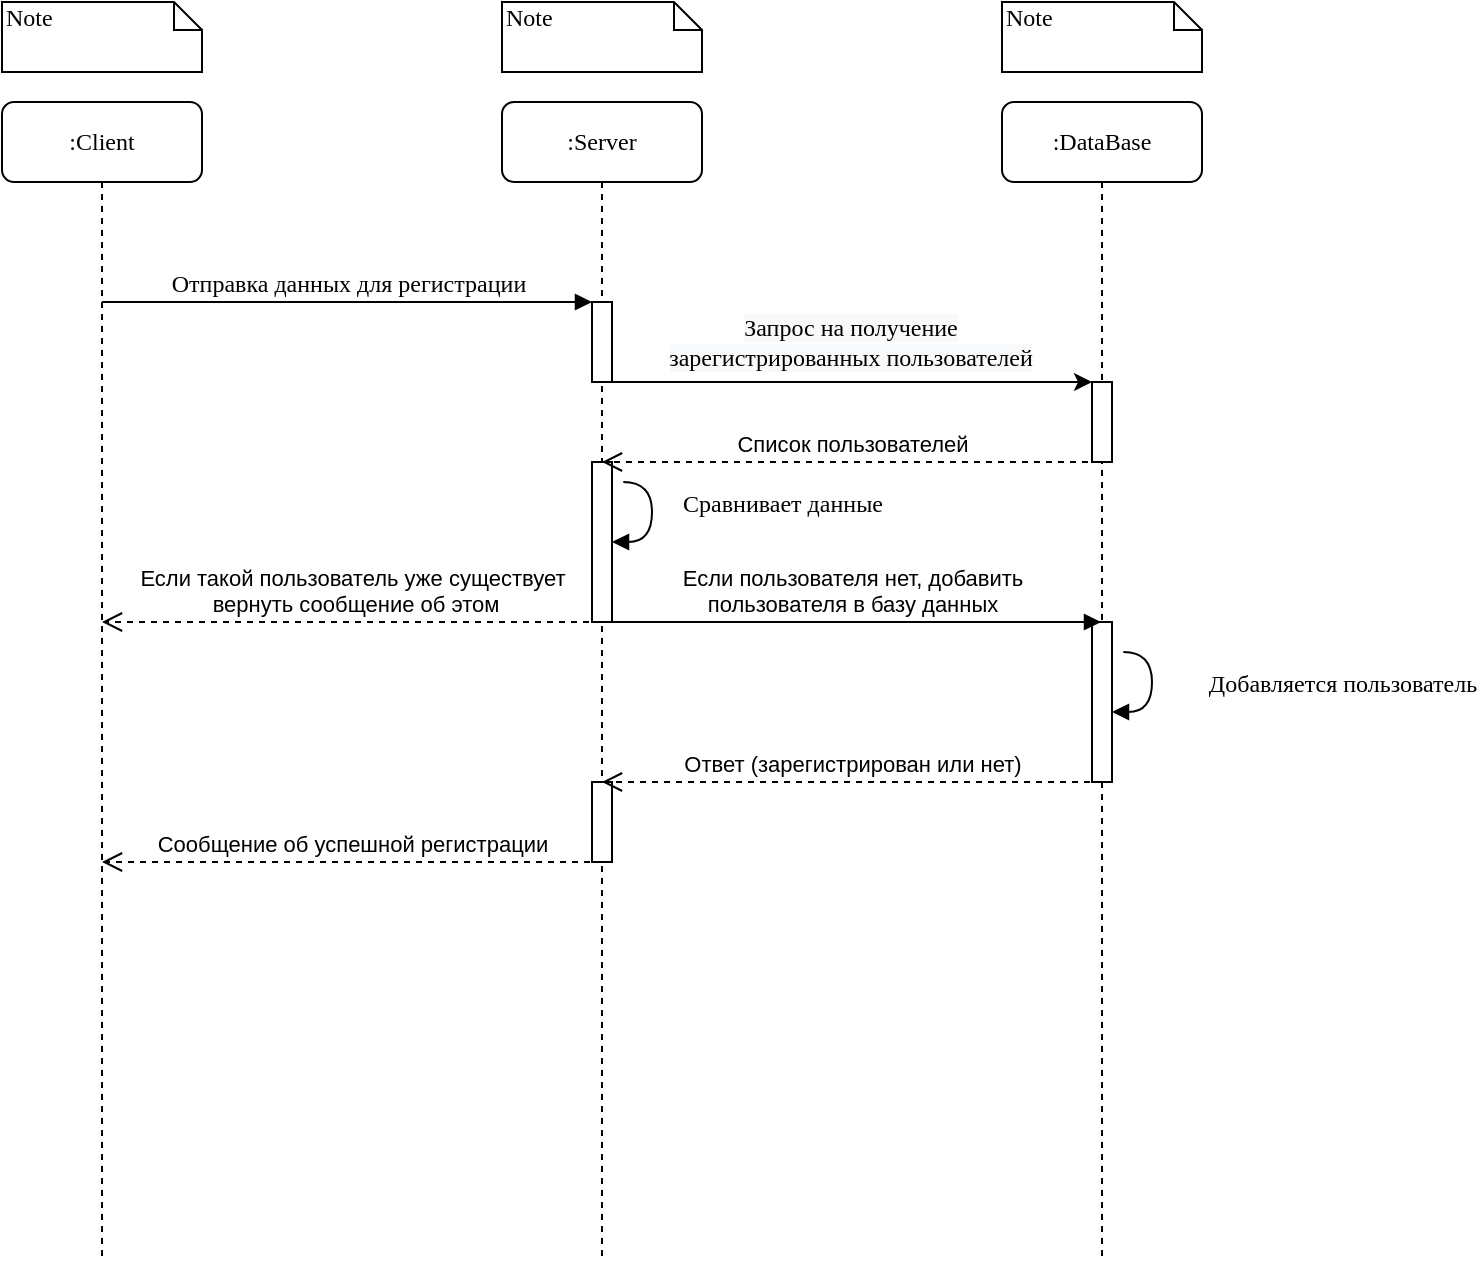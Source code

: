<mxfile version="15.4.3" type="device"><diagram name="Page-1" id="13e1069c-82ec-6db2-03f1-153e76fe0fe0"><mxGraphModel dx="868" dy="403" grid="1" gridSize="10" guides="1" tooltips="1" connect="1" arrows="1" fold="1" page="1" pageScale="1" pageWidth="1100" pageHeight="850" background="none" math="0" shadow="0"><root><mxCell id="0"/><mxCell id="1" parent="0"/><mxCell id="7baba1c4bc27f4b0-2" value=":Server" style="shape=umlLifeline;perimeter=lifelinePerimeter;whiteSpace=wrap;html=1;container=1;collapsible=0;recursiveResize=0;outlineConnect=0;rounded=1;shadow=0;comic=0;labelBackgroundColor=none;strokeWidth=1;fontFamily=Verdana;fontSize=12;align=center;" parent="1" vertex="1"><mxGeometry x="350" y="80" width="100" height="580" as="geometry"/></mxCell><mxCell id="7baba1c4bc27f4b0-10" value="" style="html=1;points=[];perimeter=orthogonalPerimeter;rounded=0;shadow=0;comic=0;labelBackgroundColor=none;strokeWidth=1;fontFamily=Verdana;fontSize=12;align=center;" parent="7baba1c4bc27f4b0-2" vertex="1"><mxGeometry x="45" y="100" width="10" height="40" as="geometry"/></mxCell><mxCell id="jHBB45GBEKPINTRv6CtI-6" value="" style="html=1;points=[];perimeter=orthogonalPerimeter;rounded=0;shadow=0;comic=0;labelBackgroundColor=none;strokeWidth=1;fontFamily=Verdana;fontSize=12;align=center;" vertex="1" parent="7baba1c4bc27f4b0-2"><mxGeometry x="45" y="180" width="10" height="80" as="geometry"/></mxCell><mxCell id="jHBB45GBEKPINTRv6CtI-11" value="" style="html=1;points=[];perimeter=orthogonalPerimeter;rounded=0;shadow=0;comic=0;labelBackgroundColor=none;strokeWidth=1;fontFamily=Verdana;fontSize=12;align=center;" vertex="1" parent="7baba1c4bc27f4b0-2"><mxGeometry x="45" y="340" width="10" height="40" as="geometry"/></mxCell><mxCell id="jHBB45GBEKPINTRv6CtI-12" value="Сообщение об успешной регистрации" style="html=1;verticalAlign=bottom;endArrow=open;dashed=1;endSize=8;rounded=0;edgeStyle=orthogonalEdgeStyle;" edge="1" parent="7baba1c4bc27f4b0-2"><mxGeometry relative="1" as="geometry"><mxPoint x="50" y="380" as="sourcePoint"/><mxPoint x="-200" y="380" as="targetPoint"/><Array as="points"><mxPoint x="-109.5" y="380"/><mxPoint x="-109.5" y="380"/></Array></mxGeometry></mxCell><mxCell id="jHBB45GBEKPINTRv6CtI-14" value="Сравнивает данные" style="html=1;verticalAlign=bottom;endArrow=block;labelBackgroundColor=none;fontFamily=Verdana;fontSize=12;elbow=vertical;edgeStyle=orthogonalEdgeStyle;curved=1;exitX=1.066;exitY=0.713;exitPerimeter=0;" edge="1" parent="7baba1c4bc27f4b0-2"><mxGeometry x="0.068" y="65" relative="1" as="geometry"><mxPoint x="60.66" y="190.01" as="sourcePoint"/><mxPoint x="55" y="220" as="targetPoint"/><Array as="points"><mxPoint x="75" y="190"/><mxPoint x="75" y="220"/><mxPoint x="55" y="220"/></Array><mxPoint as="offset"/></mxGeometry></mxCell><mxCell id="7baba1c4bc27f4b0-3" value=":DataBase" style="shape=umlLifeline;perimeter=lifelinePerimeter;whiteSpace=wrap;html=1;container=1;collapsible=0;recursiveResize=0;outlineConnect=0;rounded=1;shadow=0;comic=0;labelBackgroundColor=none;strokeWidth=1;fontFamily=Verdana;fontSize=12;align=center;" parent="1" vertex="1"><mxGeometry x="600" y="80" width="100" height="580" as="geometry"/></mxCell><mxCell id="7baba1c4bc27f4b0-13" value="" style="html=1;points=[];perimeter=orthogonalPerimeter;rounded=0;shadow=0;comic=0;labelBackgroundColor=none;strokeWidth=1;fontFamily=Verdana;fontSize=12;align=center;" parent="7baba1c4bc27f4b0-3" vertex="1"><mxGeometry x="45" y="140" width="10" height="40" as="geometry"/></mxCell><mxCell id="jHBB45GBEKPINTRv6CtI-9" value="" style="html=1;points=[];perimeter=orthogonalPerimeter;rounded=0;shadow=0;comic=0;labelBackgroundColor=none;strokeWidth=1;fontFamily=Verdana;fontSize=12;align=center;" vertex="1" parent="7baba1c4bc27f4b0-3"><mxGeometry x="45" y="260" width="10" height="80" as="geometry"/></mxCell><mxCell id="jHBB45GBEKPINTRv6CtI-13" value="Добавляется пользователь" style="html=1;verticalAlign=bottom;endArrow=block;labelBackgroundColor=none;fontFamily=Verdana;fontSize=12;elbow=vertical;edgeStyle=orthogonalEdgeStyle;curved=1;exitX=1.066;exitY=0.713;exitPerimeter=0;" edge="1" parent="7baba1c4bc27f4b0-3"><mxGeometry x="0.223" y="95" relative="1" as="geometry"><mxPoint x="60.66" y="275.01" as="sourcePoint"/><mxPoint x="55" y="305" as="targetPoint"/><Array as="points"><mxPoint x="75" y="275"/><mxPoint x="75" y="305"/><mxPoint x="55" y="305"/></Array><mxPoint as="offset"/></mxGeometry></mxCell><mxCell id="7baba1c4bc27f4b0-8" value=":Client" style="shape=umlLifeline;perimeter=lifelinePerimeter;whiteSpace=wrap;html=1;container=1;collapsible=0;recursiveResize=0;outlineConnect=0;rounded=1;shadow=0;comic=0;labelBackgroundColor=none;strokeWidth=1;fontFamily=Verdana;fontSize=12;align=center;" parent="1" vertex="1"><mxGeometry x="100" y="80" width="100" height="580" as="geometry"/></mxCell><mxCell id="7baba1c4bc27f4b0-11" value="Отправка данных для регистрации" style="html=1;verticalAlign=bottom;endArrow=block;entryX=0;entryY=0;labelBackgroundColor=none;fontFamily=Verdana;fontSize=12;edgeStyle=elbowEdgeStyle;elbow=vertical;" parent="1" source="7baba1c4bc27f4b0-8" target="7baba1c4bc27f4b0-10" edge="1"><mxGeometry relative="1" as="geometry"><mxPoint x="220" y="180" as="sourcePoint"/></mxGeometry></mxCell><mxCell id="7baba1c4bc27f4b0-40" value="Note" style="shape=note;whiteSpace=wrap;html=1;size=14;verticalAlign=top;align=left;spacingTop=-6;rounded=0;shadow=0;comic=0;labelBackgroundColor=none;strokeWidth=1;fontFamily=Verdana;fontSize=12" parent="1" vertex="1"><mxGeometry x="100" y="30" width="100" height="35" as="geometry"/></mxCell><mxCell id="7baba1c4bc27f4b0-41" value="Note" style="shape=note;whiteSpace=wrap;html=1;size=14;verticalAlign=top;align=left;spacingTop=-6;rounded=0;shadow=0;comic=0;labelBackgroundColor=none;strokeWidth=1;fontFamily=Verdana;fontSize=12" parent="1" vertex="1"><mxGeometry x="350" y="30" width="100" height="35" as="geometry"/></mxCell><mxCell id="7baba1c4bc27f4b0-42" value="Note" style="shape=note;whiteSpace=wrap;html=1;size=14;verticalAlign=top;align=left;spacingTop=-6;rounded=0;shadow=0;comic=0;labelBackgroundColor=none;strokeWidth=1;fontFamily=Verdana;fontSize=12" parent="1" vertex="1"><mxGeometry x="600" y="30" width="100" height="35" as="geometry"/></mxCell><mxCell id="jHBB45GBEKPINTRv6CtI-3" style="edgeStyle=orthogonalEdgeStyle;rounded=0;orthogonalLoop=1;jettySize=auto;html=1;" edge="1" parent="1" source="7baba1c4bc27f4b0-2" target="7baba1c4bc27f4b0-13"><mxGeometry relative="1" as="geometry"><Array as="points"><mxPoint x="560" y="220"/><mxPoint x="560" y="220"/></Array></mxGeometry></mxCell><mxCell id="jHBB45GBEKPINTRv6CtI-4" value="&lt;font face=&quot;verdana&quot;&gt;&lt;span style=&quot;font-size: 12px ; background-color: rgb(248 , 249 , 250)&quot;&gt;Запрос на получение&lt;br&gt;зарегистрированных пользователей&lt;/span&gt;&lt;/font&gt;" style="edgeLabel;html=1;align=center;verticalAlign=middle;resizable=0;points=[];" vertex="1" connectable="0" parent="jHBB45GBEKPINTRv6CtI-3"><mxGeometry x="-0.222" y="-4" relative="1" as="geometry"><mxPoint x="28" y="-24" as="offset"/></mxGeometry></mxCell><mxCell id="jHBB45GBEKPINTRv6CtI-5" value="Список пользователей" style="html=1;verticalAlign=bottom;endArrow=open;dashed=1;endSize=8;rounded=0;edgeStyle=orthogonalEdgeStyle;exitX=0.4;exitY=1;exitDx=0;exitDy=0;exitPerimeter=0;" edge="1" parent="1" source="7baba1c4bc27f4b0-13" target="7baba1c4bc27f4b0-2"><mxGeometry relative="1" as="geometry"><mxPoint x="390" y="310" as="sourcePoint"/><mxPoint x="310" y="310" as="targetPoint"/><Array as="points"><mxPoint x="560" y="260"/><mxPoint x="560" y="260"/></Array></mxGeometry></mxCell><mxCell id="jHBB45GBEKPINTRv6CtI-7" value="Если такой пользователь уже существует&lt;br&gt;&amp;nbsp;вернуть сообщение об этом" style="html=1;verticalAlign=bottom;endArrow=open;dashed=1;endSize=8;rounded=0;edgeStyle=orthogonalEdgeStyle;" edge="1" parent="1" source="7baba1c4bc27f4b0-2" target="7baba1c4bc27f4b0-8"><mxGeometry relative="1" as="geometry"><mxPoint x="397" y="350" as="sourcePoint"/><mxPoint x="310" y="280" as="targetPoint"/><Array as="points"><mxPoint x="250" y="340"/><mxPoint x="250" y="340"/></Array></mxGeometry></mxCell><mxCell id="jHBB45GBEKPINTRv6CtI-8" value="Если пользователя нет, добавить&lt;br&gt;пользователя в базу данных" style="html=1;verticalAlign=bottom;endArrow=block;rounded=0;edgeStyle=orthogonalEdgeStyle;" edge="1" parent="1" source="7baba1c4bc27f4b0-2" target="7baba1c4bc27f4b0-3"><mxGeometry width="80" relative="1" as="geometry"><mxPoint x="520" y="380" as="sourcePoint"/><mxPoint x="600" y="380" as="targetPoint"/><Array as="points"><mxPoint x="580" y="340"/><mxPoint x="580" y="340"/></Array></mxGeometry></mxCell><mxCell id="jHBB45GBEKPINTRv6CtI-10" value="Ответ (зарегистрирован или нет)" style="html=1;verticalAlign=bottom;endArrow=open;dashed=1;endSize=8;rounded=0;edgeStyle=orthogonalEdgeStyle;" edge="1" parent="1"><mxGeometry relative="1" as="geometry"><mxPoint x="650" y="420" as="sourcePoint"/><mxPoint x="400" y="420" as="targetPoint"/><Array as="points"><mxPoint x="550.5" y="420"/><mxPoint x="550.5" y="420"/></Array></mxGeometry></mxCell></root></mxGraphModel></diagram></mxfile>
